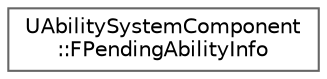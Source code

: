 digraph "Graphical Class Hierarchy"
{
 // INTERACTIVE_SVG=YES
 // LATEX_PDF_SIZE
  bgcolor="transparent";
  edge [fontname=Helvetica,fontsize=10,labelfontname=Helvetica,labelfontsize=10];
  node [fontname=Helvetica,fontsize=10,shape=box,height=0.2,width=0.4];
  rankdir="LR";
  Node0 [id="Node000000",label="UAbilitySystemComponent\l::FPendingAbilityInfo",height=0.2,width=0.4,color="grey40", fillcolor="white", style="filled",URL="$d6/d08/structUAbilitySystemComponent_1_1FPendingAbilityInfo.html",tooltip="A pending activation that cannot be activated yet, will be rechecked at a later point."];
}
